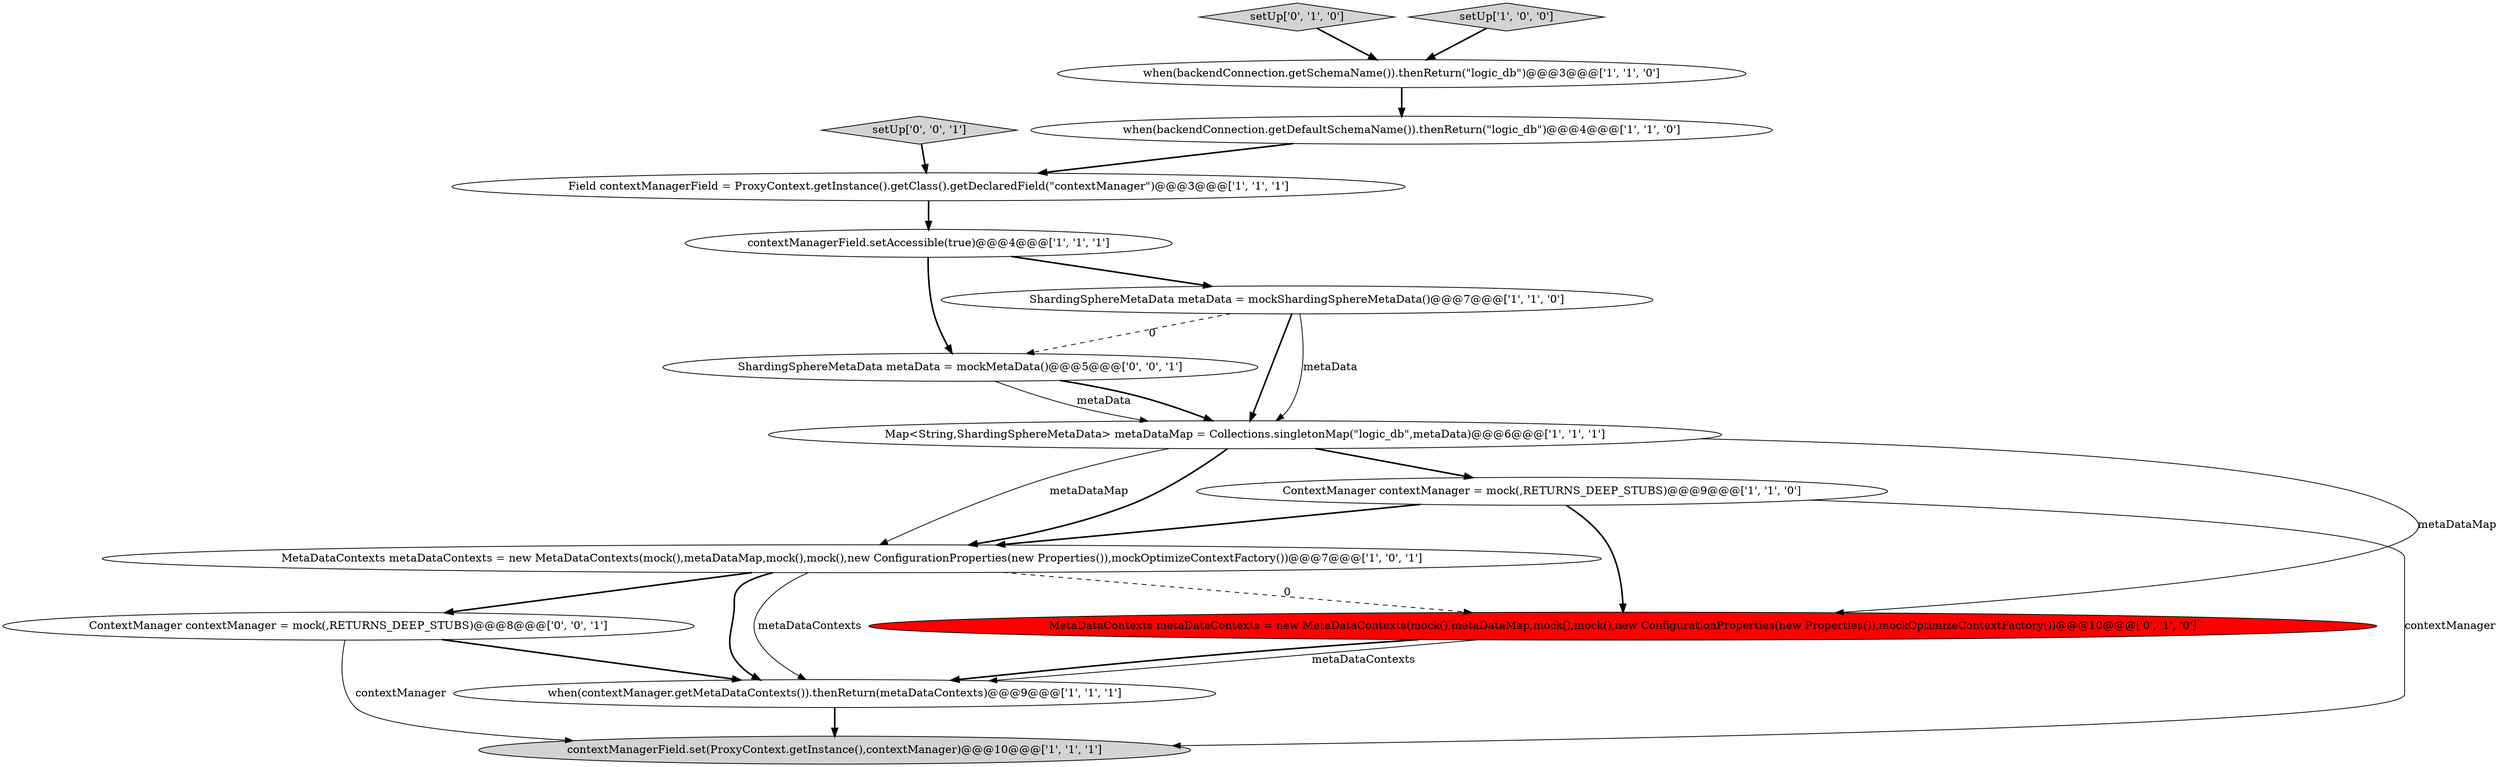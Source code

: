 digraph {
0 [style = filled, label = "when(backendConnection.getDefaultSchemaName()).thenReturn(\"logic_db\")@@@4@@@['1', '1', '0']", fillcolor = white, shape = ellipse image = "AAA0AAABBB1BBB"];
15 [style = filled, label = "ShardingSphereMetaData metaData = mockMetaData()@@@5@@@['0', '0', '1']", fillcolor = white, shape = ellipse image = "AAA0AAABBB3BBB"];
10 [style = filled, label = "when(contextManager.getMetaDataContexts()).thenReturn(metaDataContexts)@@@9@@@['1', '1', '1']", fillcolor = white, shape = ellipse image = "AAA0AAABBB1BBB"];
9 [style = filled, label = "Map<String,ShardingSphereMetaData> metaDataMap = Collections.singletonMap(\"logic_db\",metaData)@@@6@@@['1', '1', '1']", fillcolor = white, shape = ellipse image = "AAA0AAABBB1BBB"];
6 [style = filled, label = "ContextManager contextManager = mock(,RETURNS_DEEP_STUBS)@@@9@@@['1', '1', '0']", fillcolor = white, shape = ellipse image = "AAA0AAABBB1BBB"];
2 [style = filled, label = "when(backendConnection.getSchemaName()).thenReturn(\"logic_db\")@@@3@@@['1', '1', '0']", fillcolor = white, shape = ellipse image = "AAA0AAABBB1BBB"];
5 [style = filled, label = "contextManagerField.set(ProxyContext.getInstance(),contextManager)@@@10@@@['1', '1', '1']", fillcolor = lightgray, shape = ellipse image = "AAA0AAABBB1BBB"];
11 [style = filled, label = "MetaDataContexts metaDataContexts = new MetaDataContexts(mock(),metaDataMap,mock(),mock(),new ConfigurationProperties(new Properties()),mockOptimizeContextFactory())@@@10@@@['0', '1', '0']", fillcolor = red, shape = ellipse image = "AAA1AAABBB2BBB"];
14 [style = filled, label = "setUp['0', '0', '1']", fillcolor = lightgray, shape = diamond image = "AAA0AAABBB3BBB"];
12 [style = filled, label = "setUp['0', '1', '0']", fillcolor = lightgray, shape = diamond image = "AAA0AAABBB2BBB"];
8 [style = filled, label = "contextManagerField.setAccessible(true)@@@4@@@['1', '1', '1']", fillcolor = white, shape = ellipse image = "AAA0AAABBB1BBB"];
13 [style = filled, label = "ContextManager contextManager = mock(,RETURNS_DEEP_STUBS)@@@8@@@['0', '0', '1']", fillcolor = white, shape = ellipse image = "AAA0AAABBB3BBB"];
4 [style = filled, label = "MetaDataContexts metaDataContexts = new MetaDataContexts(mock(),metaDataMap,mock(),mock(),new ConfigurationProperties(new Properties()),mockOptimizeContextFactory())@@@7@@@['1', '0', '1']", fillcolor = white, shape = ellipse image = "AAA0AAABBB1BBB"];
1 [style = filled, label = "ShardingSphereMetaData metaData = mockShardingSphereMetaData()@@@7@@@['1', '1', '0']", fillcolor = white, shape = ellipse image = "AAA0AAABBB1BBB"];
7 [style = filled, label = "setUp['1', '0', '0']", fillcolor = lightgray, shape = diamond image = "AAA0AAABBB1BBB"];
3 [style = filled, label = "Field contextManagerField = ProxyContext.getInstance().getClass().getDeclaredField(\"contextManager\")@@@3@@@['1', '1', '1']", fillcolor = white, shape = ellipse image = "AAA0AAABBB1BBB"];
0->3 [style = bold, label=""];
4->10 [style = bold, label=""];
13->10 [style = bold, label=""];
14->3 [style = bold, label=""];
9->4 [style = solid, label="metaDataMap"];
8->15 [style = bold, label=""];
4->10 [style = solid, label="metaDataContexts"];
1->15 [style = dashed, label="0"];
9->4 [style = bold, label=""];
4->13 [style = bold, label=""];
13->5 [style = solid, label="contextManager"];
1->9 [style = solid, label="metaData"];
1->9 [style = bold, label=""];
9->6 [style = bold, label=""];
9->11 [style = solid, label="metaDataMap"];
8->1 [style = bold, label=""];
6->4 [style = bold, label=""];
12->2 [style = bold, label=""];
2->0 [style = bold, label=""];
10->5 [style = bold, label=""];
11->10 [style = bold, label=""];
7->2 [style = bold, label=""];
15->9 [style = bold, label=""];
3->8 [style = bold, label=""];
6->11 [style = bold, label=""];
6->5 [style = solid, label="contextManager"];
11->10 [style = solid, label="metaDataContexts"];
4->11 [style = dashed, label="0"];
15->9 [style = solid, label="metaData"];
}

